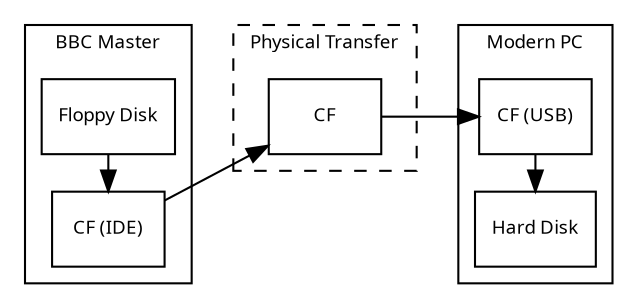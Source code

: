 digraph bbc_l1 {
 graph [fontsize=9 fontname="Verdana" 
 compound=true rankdir=LR splines=true];
 node [shape=box fontsize=9 fontname="Verdana"];
 edge [fontsize=9 fontname="Verdana"];

 subgraph cluster_bbc {
    edge[constraint=false];
    label="BBC Master";
     rank="same"; 
     fd [label="Floppy Disk"];
     cf_ide [label="CF (IDE)"]
     fd -> cf_ide;
 }

 subgraph cluster_transfer {
    style=dashed
    label="Physical Transfer"
    ide_usb [label="CF"]
 }

 // Overall linkage:
 // Invisible edge used to align the boxes:
 fd -> ide_usb [style=invis];
 ide_usb -> cf_usb
 // None-aligning edge linking BBC output to the rest:
 edge[constraint=false];
 //cf_ide -> ide_usb ;
 //ide_usb -> cf_usb [lhead=cluster_pc];
 cf_ide -> ide_usb;//[ltail=cluster_bbc, lhead=cluster_transfer];// [label="Transfer CF Card"];

 subgraph cluster_pc {
    edge[constraint=false];
    label="Modern PC";
     rank="same"; 
     cf_usb [label="CF (USB)"]
     hd [label="Hard Disk"]
     cf_usb -> hd;
 }

}
